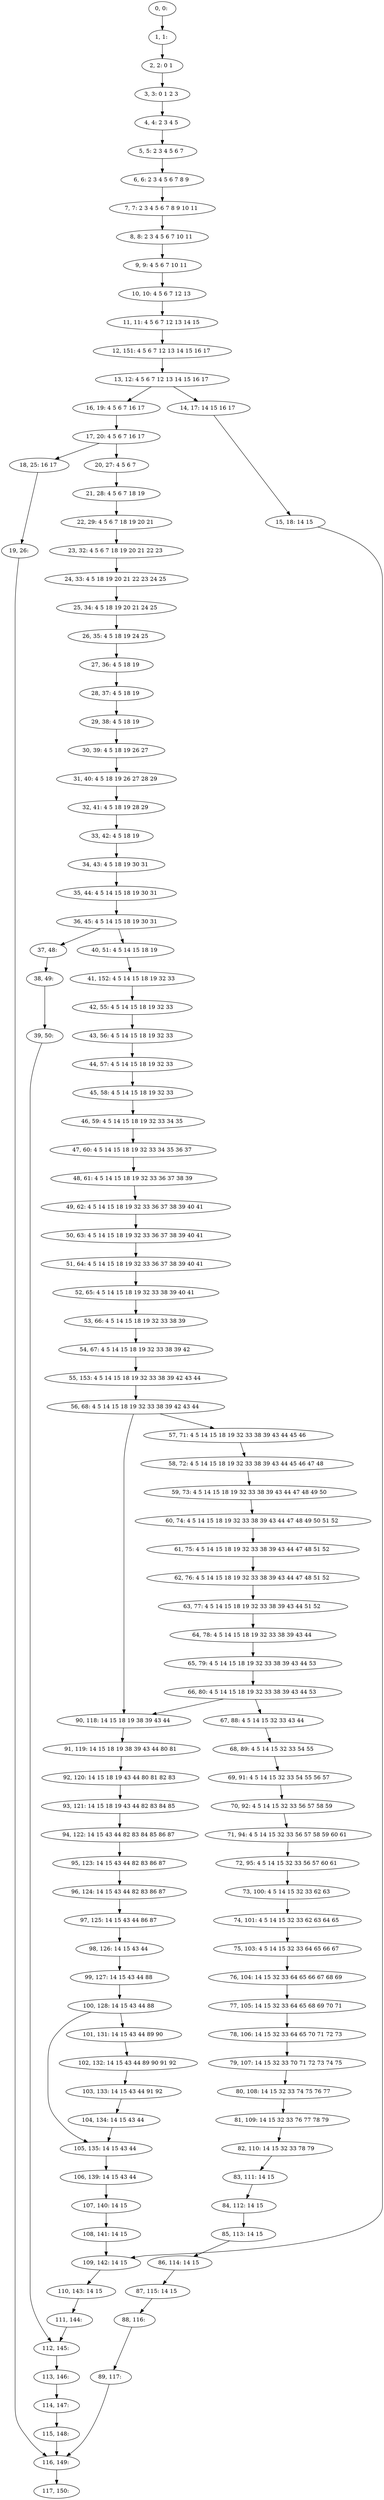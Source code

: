 digraph G {
0[label="0, 0: "];
1[label="1, 1: "];
2[label="2, 2: 0 1 "];
3[label="3, 3: 0 1 2 3 "];
4[label="4, 4: 2 3 4 5 "];
5[label="5, 5: 2 3 4 5 6 7 "];
6[label="6, 6: 2 3 4 5 6 7 8 9 "];
7[label="7, 7: 2 3 4 5 6 7 8 9 10 11 "];
8[label="8, 8: 2 3 4 5 6 7 10 11 "];
9[label="9, 9: 4 5 6 7 10 11 "];
10[label="10, 10: 4 5 6 7 12 13 "];
11[label="11, 11: 4 5 6 7 12 13 14 15 "];
12[label="12, 151: 4 5 6 7 12 13 14 15 16 17 "];
13[label="13, 12: 4 5 6 7 12 13 14 15 16 17 "];
14[label="14, 17: 14 15 16 17 "];
15[label="15, 18: 14 15 "];
16[label="16, 19: 4 5 6 7 16 17 "];
17[label="17, 20: 4 5 6 7 16 17 "];
18[label="18, 25: 16 17 "];
19[label="19, 26: "];
20[label="20, 27: 4 5 6 7 "];
21[label="21, 28: 4 5 6 7 18 19 "];
22[label="22, 29: 4 5 6 7 18 19 20 21 "];
23[label="23, 32: 4 5 6 7 18 19 20 21 22 23 "];
24[label="24, 33: 4 5 18 19 20 21 22 23 24 25 "];
25[label="25, 34: 4 5 18 19 20 21 24 25 "];
26[label="26, 35: 4 5 18 19 24 25 "];
27[label="27, 36: 4 5 18 19 "];
28[label="28, 37: 4 5 18 19 "];
29[label="29, 38: 4 5 18 19 "];
30[label="30, 39: 4 5 18 19 26 27 "];
31[label="31, 40: 4 5 18 19 26 27 28 29 "];
32[label="32, 41: 4 5 18 19 28 29 "];
33[label="33, 42: 4 5 18 19 "];
34[label="34, 43: 4 5 18 19 30 31 "];
35[label="35, 44: 4 5 14 15 18 19 30 31 "];
36[label="36, 45: 4 5 14 15 18 19 30 31 "];
37[label="37, 48: "];
38[label="38, 49: "];
39[label="39, 50: "];
40[label="40, 51: 4 5 14 15 18 19 "];
41[label="41, 152: 4 5 14 15 18 19 32 33 "];
42[label="42, 55: 4 5 14 15 18 19 32 33 "];
43[label="43, 56: 4 5 14 15 18 19 32 33 "];
44[label="44, 57: 4 5 14 15 18 19 32 33 "];
45[label="45, 58: 4 5 14 15 18 19 32 33 "];
46[label="46, 59: 4 5 14 15 18 19 32 33 34 35 "];
47[label="47, 60: 4 5 14 15 18 19 32 33 34 35 36 37 "];
48[label="48, 61: 4 5 14 15 18 19 32 33 36 37 38 39 "];
49[label="49, 62: 4 5 14 15 18 19 32 33 36 37 38 39 40 41 "];
50[label="50, 63: 4 5 14 15 18 19 32 33 36 37 38 39 40 41 "];
51[label="51, 64: 4 5 14 15 18 19 32 33 36 37 38 39 40 41 "];
52[label="52, 65: 4 5 14 15 18 19 32 33 38 39 40 41 "];
53[label="53, 66: 4 5 14 15 18 19 32 33 38 39 "];
54[label="54, 67: 4 5 14 15 18 19 32 33 38 39 42 "];
55[label="55, 153: 4 5 14 15 18 19 32 33 38 39 42 43 44 "];
56[label="56, 68: 4 5 14 15 18 19 32 33 38 39 42 43 44 "];
57[label="57, 71: 4 5 14 15 18 19 32 33 38 39 43 44 45 46 "];
58[label="58, 72: 4 5 14 15 18 19 32 33 38 39 43 44 45 46 47 48 "];
59[label="59, 73: 4 5 14 15 18 19 32 33 38 39 43 44 47 48 49 50 "];
60[label="60, 74: 4 5 14 15 18 19 32 33 38 39 43 44 47 48 49 50 51 52 "];
61[label="61, 75: 4 5 14 15 18 19 32 33 38 39 43 44 47 48 51 52 "];
62[label="62, 76: 4 5 14 15 18 19 32 33 38 39 43 44 47 48 51 52 "];
63[label="63, 77: 4 5 14 15 18 19 32 33 38 39 43 44 51 52 "];
64[label="64, 78: 4 5 14 15 18 19 32 33 38 39 43 44 "];
65[label="65, 79: 4 5 14 15 18 19 32 33 38 39 43 44 53 "];
66[label="66, 80: 4 5 14 15 18 19 32 33 38 39 43 44 53 "];
67[label="67, 88: 4 5 14 15 32 33 43 44 "];
68[label="68, 89: 4 5 14 15 32 33 54 55 "];
69[label="69, 91: 4 5 14 15 32 33 54 55 56 57 "];
70[label="70, 92: 4 5 14 15 32 33 56 57 58 59 "];
71[label="71, 94: 4 5 14 15 32 33 56 57 58 59 60 61 "];
72[label="72, 95: 4 5 14 15 32 33 56 57 60 61 "];
73[label="73, 100: 4 5 14 15 32 33 62 63 "];
74[label="74, 101: 4 5 14 15 32 33 62 63 64 65 "];
75[label="75, 103: 4 5 14 15 32 33 64 65 66 67 "];
76[label="76, 104: 14 15 32 33 64 65 66 67 68 69 "];
77[label="77, 105: 14 15 32 33 64 65 68 69 70 71 "];
78[label="78, 106: 14 15 32 33 64 65 70 71 72 73 "];
79[label="79, 107: 14 15 32 33 70 71 72 73 74 75 "];
80[label="80, 108: 14 15 32 33 74 75 76 77 "];
81[label="81, 109: 14 15 32 33 76 77 78 79 "];
82[label="82, 110: 14 15 32 33 78 79 "];
83[label="83, 111: 14 15 "];
84[label="84, 112: 14 15 "];
85[label="85, 113: 14 15 "];
86[label="86, 114: 14 15 "];
87[label="87, 115: 14 15 "];
88[label="88, 116: "];
89[label="89, 117: "];
90[label="90, 118: 14 15 18 19 38 39 43 44 "];
91[label="91, 119: 14 15 18 19 38 39 43 44 80 81 "];
92[label="92, 120: 14 15 18 19 43 44 80 81 82 83 "];
93[label="93, 121: 14 15 18 19 43 44 82 83 84 85 "];
94[label="94, 122: 14 15 43 44 82 83 84 85 86 87 "];
95[label="95, 123: 14 15 43 44 82 83 86 87 "];
96[label="96, 124: 14 15 43 44 82 83 86 87 "];
97[label="97, 125: 14 15 43 44 86 87 "];
98[label="98, 126: 14 15 43 44 "];
99[label="99, 127: 14 15 43 44 88 "];
100[label="100, 128: 14 15 43 44 88 "];
101[label="101, 131: 14 15 43 44 89 90 "];
102[label="102, 132: 14 15 43 44 89 90 91 92 "];
103[label="103, 133: 14 15 43 44 91 92 "];
104[label="104, 134: 14 15 43 44 "];
105[label="105, 135: 14 15 43 44 "];
106[label="106, 139: 14 15 43 44 "];
107[label="107, 140: 14 15 "];
108[label="108, 141: 14 15 "];
109[label="109, 142: 14 15 "];
110[label="110, 143: 14 15 "];
111[label="111, 144: "];
112[label="112, 145: "];
113[label="113, 146: "];
114[label="114, 147: "];
115[label="115, 148: "];
116[label="116, 149: "];
117[label="117, 150: "];
0->1 ;
1->2 ;
2->3 ;
3->4 ;
4->5 ;
5->6 ;
6->7 ;
7->8 ;
8->9 ;
9->10 ;
10->11 ;
11->12 ;
12->13 ;
13->14 ;
13->16 ;
14->15 ;
15->109 ;
16->17 ;
17->18 ;
17->20 ;
18->19 ;
19->116 ;
20->21 ;
21->22 ;
22->23 ;
23->24 ;
24->25 ;
25->26 ;
26->27 ;
27->28 ;
28->29 ;
29->30 ;
30->31 ;
31->32 ;
32->33 ;
33->34 ;
34->35 ;
35->36 ;
36->37 ;
36->40 ;
37->38 ;
38->39 ;
39->112 ;
40->41 ;
41->42 ;
42->43 ;
43->44 ;
44->45 ;
45->46 ;
46->47 ;
47->48 ;
48->49 ;
49->50 ;
50->51 ;
51->52 ;
52->53 ;
53->54 ;
54->55 ;
55->56 ;
56->57 ;
56->90 ;
57->58 ;
58->59 ;
59->60 ;
60->61 ;
61->62 ;
62->63 ;
63->64 ;
64->65 ;
65->66 ;
66->67 ;
66->90 ;
67->68 ;
68->69 ;
69->70 ;
70->71 ;
71->72 ;
72->73 ;
73->74 ;
74->75 ;
75->76 ;
76->77 ;
77->78 ;
78->79 ;
79->80 ;
80->81 ;
81->82 ;
82->83 ;
83->84 ;
84->85 ;
85->86 ;
86->87 ;
87->88 ;
88->89 ;
89->116 ;
90->91 ;
91->92 ;
92->93 ;
93->94 ;
94->95 ;
95->96 ;
96->97 ;
97->98 ;
98->99 ;
99->100 ;
100->101 ;
100->105 ;
101->102 ;
102->103 ;
103->104 ;
104->105 ;
105->106 ;
106->107 ;
107->108 ;
108->109 ;
109->110 ;
110->111 ;
111->112 ;
112->113 ;
113->114 ;
114->115 ;
115->116 ;
116->117 ;
}
